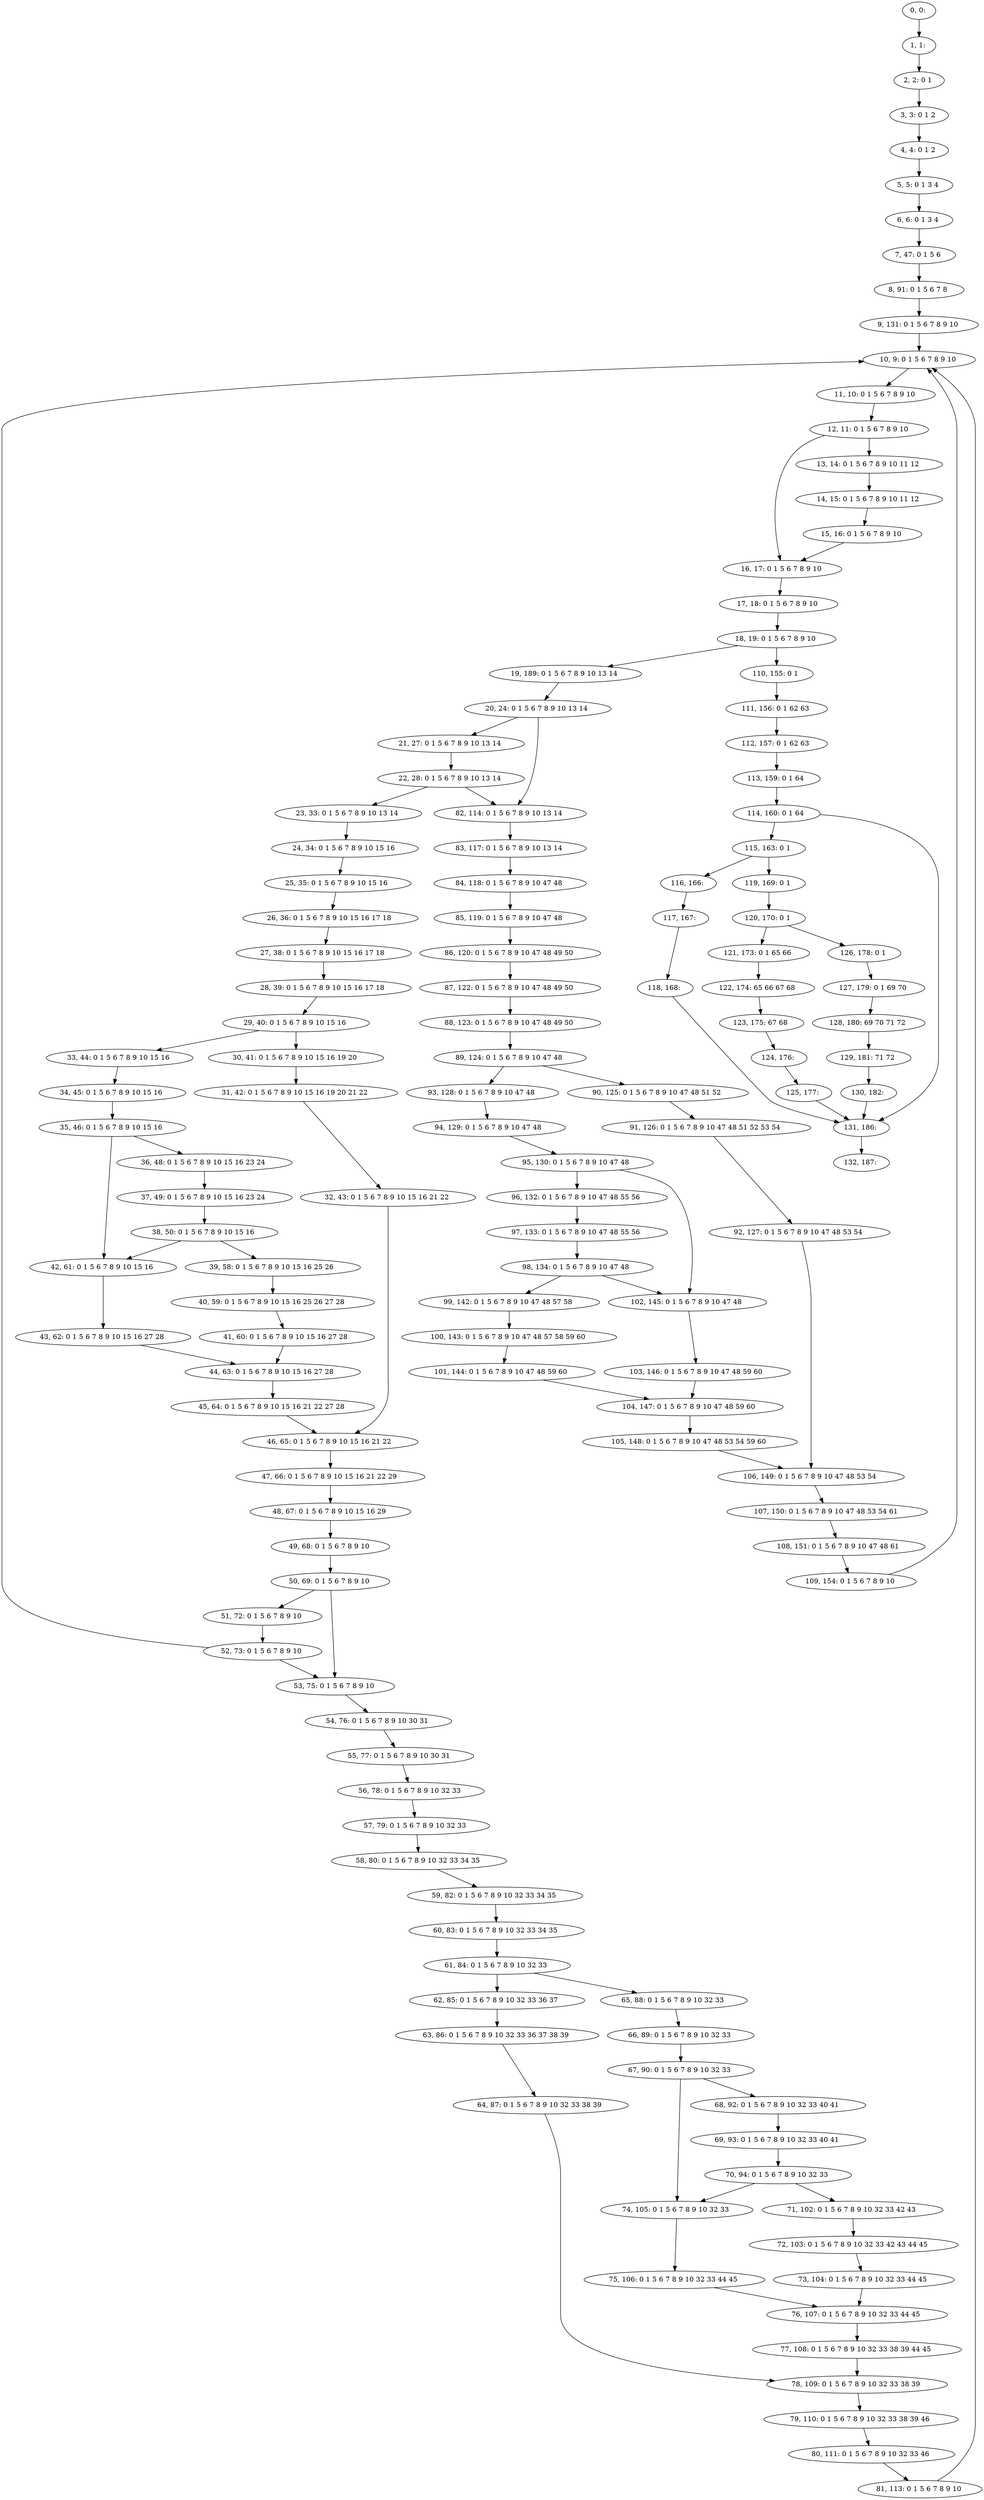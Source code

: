 digraph G {
0[label="0, 0: "];
1[label="1, 1: "];
2[label="2, 2: 0 1 "];
3[label="3, 3: 0 1 2 "];
4[label="4, 4: 0 1 2 "];
5[label="5, 5: 0 1 3 4 "];
6[label="6, 6: 0 1 3 4 "];
7[label="7, 47: 0 1 5 6 "];
8[label="8, 91: 0 1 5 6 7 8 "];
9[label="9, 131: 0 1 5 6 7 8 9 10 "];
10[label="10, 9: 0 1 5 6 7 8 9 10 "];
11[label="11, 10: 0 1 5 6 7 8 9 10 "];
12[label="12, 11: 0 1 5 6 7 8 9 10 "];
13[label="13, 14: 0 1 5 6 7 8 9 10 11 12 "];
14[label="14, 15: 0 1 5 6 7 8 9 10 11 12 "];
15[label="15, 16: 0 1 5 6 7 8 9 10 "];
16[label="16, 17: 0 1 5 6 7 8 9 10 "];
17[label="17, 18: 0 1 5 6 7 8 9 10 "];
18[label="18, 19: 0 1 5 6 7 8 9 10 "];
19[label="19, 189: 0 1 5 6 7 8 9 10 13 14 "];
20[label="20, 24: 0 1 5 6 7 8 9 10 13 14 "];
21[label="21, 27: 0 1 5 6 7 8 9 10 13 14 "];
22[label="22, 28: 0 1 5 6 7 8 9 10 13 14 "];
23[label="23, 33: 0 1 5 6 7 8 9 10 13 14 "];
24[label="24, 34: 0 1 5 6 7 8 9 10 15 16 "];
25[label="25, 35: 0 1 5 6 7 8 9 10 15 16 "];
26[label="26, 36: 0 1 5 6 7 8 9 10 15 16 17 18 "];
27[label="27, 38: 0 1 5 6 7 8 9 10 15 16 17 18 "];
28[label="28, 39: 0 1 5 6 7 8 9 10 15 16 17 18 "];
29[label="29, 40: 0 1 5 6 7 8 9 10 15 16 "];
30[label="30, 41: 0 1 5 6 7 8 9 10 15 16 19 20 "];
31[label="31, 42: 0 1 5 6 7 8 9 10 15 16 19 20 21 22 "];
32[label="32, 43: 0 1 5 6 7 8 9 10 15 16 21 22 "];
33[label="33, 44: 0 1 5 6 7 8 9 10 15 16 "];
34[label="34, 45: 0 1 5 6 7 8 9 10 15 16 "];
35[label="35, 46: 0 1 5 6 7 8 9 10 15 16 "];
36[label="36, 48: 0 1 5 6 7 8 9 10 15 16 23 24 "];
37[label="37, 49: 0 1 5 6 7 8 9 10 15 16 23 24 "];
38[label="38, 50: 0 1 5 6 7 8 9 10 15 16 "];
39[label="39, 58: 0 1 5 6 7 8 9 10 15 16 25 26 "];
40[label="40, 59: 0 1 5 6 7 8 9 10 15 16 25 26 27 28 "];
41[label="41, 60: 0 1 5 6 7 8 9 10 15 16 27 28 "];
42[label="42, 61: 0 1 5 6 7 8 9 10 15 16 "];
43[label="43, 62: 0 1 5 6 7 8 9 10 15 16 27 28 "];
44[label="44, 63: 0 1 5 6 7 8 9 10 15 16 27 28 "];
45[label="45, 64: 0 1 5 6 7 8 9 10 15 16 21 22 27 28 "];
46[label="46, 65: 0 1 5 6 7 8 9 10 15 16 21 22 "];
47[label="47, 66: 0 1 5 6 7 8 9 10 15 16 21 22 29 "];
48[label="48, 67: 0 1 5 6 7 8 9 10 15 16 29 "];
49[label="49, 68: 0 1 5 6 7 8 9 10 "];
50[label="50, 69: 0 1 5 6 7 8 9 10 "];
51[label="51, 72: 0 1 5 6 7 8 9 10 "];
52[label="52, 73: 0 1 5 6 7 8 9 10 "];
53[label="53, 75: 0 1 5 6 7 8 9 10 "];
54[label="54, 76: 0 1 5 6 7 8 9 10 30 31 "];
55[label="55, 77: 0 1 5 6 7 8 9 10 30 31 "];
56[label="56, 78: 0 1 5 6 7 8 9 10 32 33 "];
57[label="57, 79: 0 1 5 6 7 8 9 10 32 33 "];
58[label="58, 80: 0 1 5 6 7 8 9 10 32 33 34 35 "];
59[label="59, 82: 0 1 5 6 7 8 9 10 32 33 34 35 "];
60[label="60, 83: 0 1 5 6 7 8 9 10 32 33 34 35 "];
61[label="61, 84: 0 1 5 6 7 8 9 10 32 33 "];
62[label="62, 85: 0 1 5 6 7 8 9 10 32 33 36 37 "];
63[label="63, 86: 0 1 5 6 7 8 9 10 32 33 36 37 38 39 "];
64[label="64, 87: 0 1 5 6 7 8 9 10 32 33 38 39 "];
65[label="65, 88: 0 1 5 6 7 8 9 10 32 33 "];
66[label="66, 89: 0 1 5 6 7 8 9 10 32 33 "];
67[label="67, 90: 0 1 5 6 7 8 9 10 32 33 "];
68[label="68, 92: 0 1 5 6 7 8 9 10 32 33 40 41 "];
69[label="69, 93: 0 1 5 6 7 8 9 10 32 33 40 41 "];
70[label="70, 94: 0 1 5 6 7 8 9 10 32 33 "];
71[label="71, 102: 0 1 5 6 7 8 9 10 32 33 42 43 "];
72[label="72, 103: 0 1 5 6 7 8 9 10 32 33 42 43 44 45 "];
73[label="73, 104: 0 1 5 6 7 8 9 10 32 33 44 45 "];
74[label="74, 105: 0 1 5 6 7 8 9 10 32 33 "];
75[label="75, 106: 0 1 5 6 7 8 9 10 32 33 44 45 "];
76[label="76, 107: 0 1 5 6 7 8 9 10 32 33 44 45 "];
77[label="77, 108: 0 1 5 6 7 8 9 10 32 33 38 39 44 45 "];
78[label="78, 109: 0 1 5 6 7 8 9 10 32 33 38 39 "];
79[label="79, 110: 0 1 5 6 7 8 9 10 32 33 38 39 46 "];
80[label="80, 111: 0 1 5 6 7 8 9 10 32 33 46 "];
81[label="81, 113: 0 1 5 6 7 8 9 10 "];
82[label="82, 114: 0 1 5 6 7 8 9 10 13 14 "];
83[label="83, 117: 0 1 5 6 7 8 9 10 13 14 "];
84[label="84, 118: 0 1 5 6 7 8 9 10 47 48 "];
85[label="85, 119: 0 1 5 6 7 8 9 10 47 48 "];
86[label="86, 120: 0 1 5 6 7 8 9 10 47 48 49 50 "];
87[label="87, 122: 0 1 5 6 7 8 9 10 47 48 49 50 "];
88[label="88, 123: 0 1 5 6 7 8 9 10 47 48 49 50 "];
89[label="89, 124: 0 1 5 6 7 8 9 10 47 48 "];
90[label="90, 125: 0 1 5 6 7 8 9 10 47 48 51 52 "];
91[label="91, 126: 0 1 5 6 7 8 9 10 47 48 51 52 53 54 "];
92[label="92, 127: 0 1 5 6 7 8 9 10 47 48 53 54 "];
93[label="93, 128: 0 1 5 6 7 8 9 10 47 48 "];
94[label="94, 129: 0 1 5 6 7 8 9 10 47 48 "];
95[label="95, 130: 0 1 5 6 7 8 9 10 47 48 "];
96[label="96, 132: 0 1 5 6 7 8 9 10 47 48 55 56 "];
97[label="97, 133: 0 1 5 6 7 8 9 10 47 48 55 56 "];
98[label="98, 134: 0 1 5 6 7 8 9 10 47 48 "];
99[label="99, 142: 0 1 5 6 7 8 9 10 47 48 57 58 "];
100[label="100, 143: 0 1 5 6 7 8 9 10 47 48 57 58 59 60 "];
101[label="101, 144: 0 1 5 6 7 8 9 10 47 48 59 60 "];
102[label="102, 145: 0 1 5 6 7 8 9 10 47 48 "];
103[label="103, 146: 0 1 5 6 7 8 9 10 47 48 59 60 "];
104[label="104, 147: 0 1 5 6 7 8 9 10 47 48 59 60 "];
105[label="105, 148: 0 1 5 6 7 8 9 10 47 48 53 54 59 60 "];
106[label="106, 149: 0 1 5 6 7 8 9 10 47 48 53 54 "];
107[label="107, 150: 0 1 5 6 7 8 9 10 47 48 53 54 61 "];
108[label="108, 151: 0 1 5 6 7 8 9 10 47 48 61 "];
109[label="109, 154: 0 1 5 6 7 8 9 10 "];
110[label="110, 155: 0 1 "];
111[label="111, 156: 0 1 62 63 "];
112[label="112, 157: 0 1 62 63 "];
113[label="113, 159: 0 1 64 "];
114[label="114, 160: 0 1 64 "];
115[label="115, 163: 0 1 "];
116[label="116, 166: "];
117[label="117, 167: "];
118[label="118, 168: "];
119[label="119, 169: 0 1 "];
120[label="120, 170: 0 1 "];
121[label="121, 173: 0 1 65 66 "];
122[label="122, 174: 65 66 67 68 "];
123[label="123, 175: 67 68 "];
124[label="124, 176: "];
125[label="125, 177: "];
126[label="126, 178: 0 1 "];
127[label="127, 179: 0 1 69 70 "];
128[label="128, 180: 69 70 71 72 "];
129[label="129, 181: 71 72 "];
130[label="130, 182: "];
131[label="131, 186: "];
132[label="132, 187: "];
0->1 ;
1->2 ;
2->3 ;
3->4 ;
4->5 ;
5->6 ;
6->7 ;
7->8 ;
8->9 ;
9->10 ;
10->11 ;
11->12 ;
12->13 ;
12->16 ;
13->14 ;
14->15 ;
15->16 ;
16->17 ;
17->18 ;
18->19 ;
18->110 ;
19->20 ;
20->21 ;
20->82 ;
21->22 ;
22->23 ;
22->82 ;
23->24 ;
24->25 ;
25->26 ;
26->27 ;
27->28 ;
28->29 ;
29->30 ;
29->33 ;
30->31 ;
31->32 ;
32->46 ;
33->34 ;
34->35 ;
35->36 ;
35->42 ;
36->37 ;
37->38 ;
38->39 ;
38->42 ;
39->40 ;
40->41 ;
41->44 ;
42->43 ;
43->44 ;
44->45 ;
45->46 ;
46->47 ;
47->48 ;
48->49 ;
49->50 ;
50->51 ;
50->53 ;
51->52 ;
52->53 ;
52->10 ;
53->54 ;
54->55 ;
55->56 ;
56->57 ;
57->58 ;
58->59 ;
59->60 ;
60->61 ;
61->62 ;
61->65 ;
62->63 ;
63->64 ;
64->78 ;
65->66 ;
66->67 ;
67->68 ;
67->74 ;
68->69 ;
69->70 ;
70->71 ;
70->74 ;
71->72 ;
72->73 ;
73->76 ;
74->75 ;
75->76 ;
76->77 ;
77->78 ;
78->79 ;
79->80 ;
80->81 ;
81->10 ;
82->83 ;
83->84 ;
84->85 ;
85->86 ;
86->87 ;
87->88 ;
88->89 ;
89->90 ;
89->93 ;
90->91 ;
91->92 ;
92->106 ;
93->94 ;
94->95 ;
95->96 ;
95->102 ;
96->97 ;
97->98 ;
98->99 ;
98->102 ;
99->100 ;
100->101 ;
101->104 ;
102->103 ;
103->104 ;
104->105 ;
105->106 ;
106->107 ;
107->108 ;
108->109 ;
109->10 ;
110->111 ;
111->112 ;
112->113 ;
113->114 ;
114->115 ;
114->131 ;
115->116 ;
115->119 ;
116->117 ;
117->118 ;
118->131 ;
119->120 ;
120->121 ;
120->126 ;
121->122 ;
122->123 ;
123->124 ;
124->125 ;
125->131 ;
126->127 ;
127->128 ;
128->129 ;
129->130 ;
130->131 ;
131->132 ;
}
